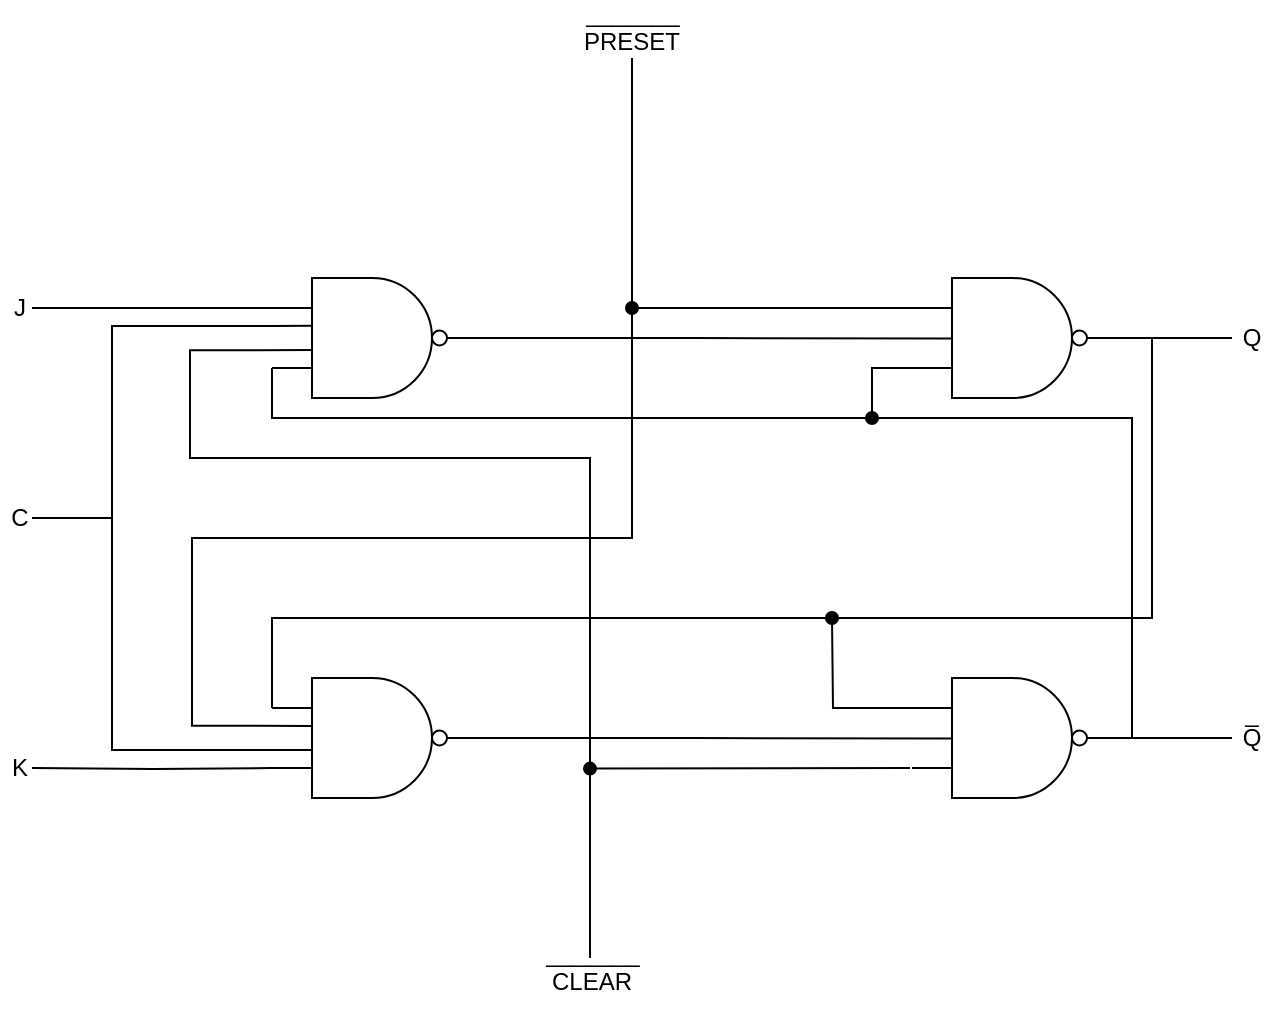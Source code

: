 <mxfile version="15.4.0" type="device"><diagram id="6WMOAbvekbtoZV9_WdKT" name="Page-1"><mxGraphModel dx="211" dy="188" grid="1" gridSize="10" guides="1" tooltips="1" connect="1" arrows="1" fold="1" page="1" pageScale="1" pageWidth="850" pageHeight="1100" math="0" shadow="0"><root><mxCell id="0"/><mxCell id="1" parent="0"/><mxCell id="8Tgpz9RyqFrNTpBlf7bY-1" value="" style="verticalLabelPosition=bottom;shadow=0;dashed=0;align=center;html=1;verticalAlign=top;shape=mxgraph.electrical.logic_gates.logic_gate;operation=and;negating=1;negSize=0.15;" vertex="1" parent="1"><mxGeometry x="160" y="140" width="100" height="60" as="geometry"/></mxCell><mxCell id="8Tgpz9RyqFrNTpBlf7bY-2" value="" style="verticalLabelPosition=bottom;shadow=0;dashed=0;align=center;html=1;verticalAlign=top;shape=mxgraph.electrical.logic_gates.logic_gate;operation=and;negating=1;negSize=0.15;" vertex="1" parent="1"><mxGeometry x="160" y="340" width="100" height="60" as="geometry"/></mxCell><mxCell id="8Tgpz9RyqFrNTpBlf7bY-28" style="edgeStyle=orthogonalEdgeStyle;rounded=0;orthogonalLoop=1;jettySize=auto;html=1;exitX=0;exitY=0.25;exitDx=0;exitDy=0;exitPerimeter=0;endArrow=oval;endFill=1;" edge="1" parent="1" source="8Tgpz9RyqFrNTpBlf7bY-3"><mxGeometry relative="1" as="geometry"><mxPoint x="440" y="310" as="targetPoint"/></mxGeometry></mxCell><mxCell id="8Tgpz9RyqFrNTpBlf7bY-31" style="edgeStyle=orthogonalEdgeStyle;rounded=0;orthogonalLoop=1;jettySize=auto;html=1;exitX=0;exitY=0.75;exitDx=0;exitDy=0;exitPerimeter=0;endArrow=oval;endFill=1;" edge="1" parent="1"><mxGeometry relative="1" as="geometry"><mxPoint x="319" y="385.286" as="targetPoint"/><mxPoint x="479" y="385" as="sourcePoint"/><Array as="points"><mxPoint x="319" y="385"/></Array></mxGeometry></mxCell><mxCell id="8Tgpz9RyqFrNTpBlf7bY-3" value="" style="verticalLabelPosition=bottom;shadow=0;dashed=0;align=center;html=1;verticalAlign=top;shape=mxgraph.electrical.logic_gates.logic_gate;operation=and;negating=1;negSize=0.15;" vertex="1" parent="1"><mxGeometry x="480" y="340" width="100" height="60" as="geometry"/></mxCell><mxCell id="8Tgpz9RyqFrNTpBlf7bY-29" style="edgeStyle=orthogonalEdgeStyle;rounded=0;orthogonalLoop=1;jettySize=auto;html=1;exitX=0;exitY=0.25;exitDx=0;exitDy=0;exitPerimeter=0;endArrow=oval;endFill=1;" edge="1" parent="1" source="8Tgpz9RyqFrNTpBlf7bY-4"><mxGeometry relative="1" as="geometry"><mxPoint x="340" y="155" as="targetPoint"/></mxGeometry></mxCell><mxCell id="8Tgpz9RyqFrNTpBlf7bY-39" style="edgeStyle=orthogonalEdgeStyle;rounded=0;orthogonalLoop=1;jettySize=auto;html=1;exitX=0;exitY=0.75;exitDx=0;exitDy=0;exitPerimeter=0;endArrow=oval;endFill=1;" edge="1" parent="1" source="8Tgpz9RyqFrNTpBlf7bY-4"><mxGeometry relative="1" as="geometry"><mxPoint x="460" y="210" as="targetPoint"/></mxGeometry></mxCell><mxCell id="8Tgpz9RyqFrNTpBlf7bY-4" value="" style="verticalLabelPosition=bottom;shadow=0;dashed=0;align=center;html=1;verticalAlign=top;shape=mxgraph.electrical.logic_gates.logic_gate;operation=and;negating=1;negSize=0.15;" vertex="1" parent="1"><mxGeometry x="480" y="140" width="100" height="60" as="geometry"/></mxCell><mxCell id="8Tgpz9RyqFrNTpBlf7bY-5" value="" style="endArrow=none;html=1;rounded=0;edgeStyle=orthogonalEdgeStyle;entryX=0.201;entryY=0.397;entryDx=0;entryDy=0;entryPerimeter=0;" edge="1" parent="1" target="8Tgpz9RyqFrNTpBlf7bY-1"><mxGeometry width="50" height="50" relative="1" as="geometry"><mxPoint x="40" y="260" as="sourcePoint"/><mxPoint x="90" y="160" as="targetPoint"/><Array as="points"><mxPoint x="80" y="260"/><mxPoint x="80" y="164"/><mxPoint x="160" y="164"/></Array></mxGeometry></mxCell><mxCell id="8Tgpz9RyqFrNTpBlf7bY-6" value="" style="endArrow=none;html=1;rounded=0;edgeStyle=orthogonalEdgeStyle;entryX=0.199;entryY=0.603;entryDx=0;entryDy=0;entryPerimeter=0;" edge="1" parent="1" target="8Tgpz9RyqFrNTpBlf7bY-2"><mxGeometry width="50" height="50" relative="1" as="geometry"><mxPoint x="80" y="260" as="sourcePoint"/><mxPoint x="180" y="380" as="targetPoint"/><Array as="points"><mxPoint x="80" y="376"/><mxPoint x="180" y="376"/></Array></mxGeometry></mxCell><mxCell id="8Tgpz9RyqFrNTpBlf7bY-7" value="C" style="text;html=1;strokeColor=none;fillColor=none;align=center;verticalAlign=middle;whiteSpace=wrap;rounded=0;" vertex="1" parent="1"><mxGeometry x="24" y="245" width="20" height="30" as="geometry"/></mxCell><mxCell id="8Tgpz9RyqFrNTpBlf7bY-8" value="" style="endArrow=none;html=1;rounded=0;edgeStyle=orthogonalEdgeStyle;entryX=0;entryY=0.25;entryDx=0;entryDy=0;entryPerimeter=0;" edge="1" parent="1" target="8Tgpz9RyqFrNTpBlf7bY-1"><mxGeometry width="50" height="50" relative="1" as="geometry"><mxPoint x="40" y="155" as="sourcePoint"/><mxPoint x="100" y="100" as="targetPoint"/><Array as="points"><mxPoint x="50" y="155"/></Array></mxGeometry></mxCell><mxCell id="8Tgpz9RyqFrNTpBlf7bY-9" value="J" style="text;html=1;strokeColor=none;fillColor=none;align=center;verticalAlign=middle;whiteSpace=wrap;rounded=0;" vertex="1" parent="1"><mxGeometry x="24" y="145" width="20" height="20" as="geometry"/></mxCell><mxCell id="8Tgpz9RyqFrNTpBlf7bY-10" value="" style="endArrow=none;html=1;rounded=0;edgeStyle=orthogonalEdgeStyle;entryX=0;entryY=0.75;entryDx=0;entryDy=0;entryPerimeter=0;" edge="1" parent="1" target="8Tgpz9RyqFrNTpBlf7bY-2"><mxGeometry width="50" height="50" relative="1" as="geometry"><mxPoint x="40" y="385" as="sourcePoint"/><mxPoint x="120" y="410" as="targetPoint"/></mxGeometry></mxCell><mxCell id="8Tgpz9RyqFrNTpBlf7bY-11" value="K" style="text;html=1;strokeColor=none;fillColor=none;align=center;verticalAlign=middle;whiteSpace=wrap;rounded=0;" vertex="1" parent="1"><mxGeometry x="26" y="370" width="16" height="30" as="geometry"/></mxCell><mxCell id="8Tgpz9RyqFrNTpBlf7bY-12" value="" style="endArrow=none;html=1;rounded=0;edgeStyle=orthogonalEdgeStyle;entryX=0.198;entryY=0.504;entryDx=0;entryDy=0;entryPerimeter=0;exitX=1;exitY=0.5;exitDx=0;exitDy=0;exitPerimeter=0;" edge="1" parent="1" source="8Tgpz9RyqFrNTpBlf7bY-1" target="8Tgpz9RyqFrNTpBlf7bY-4"><mxGeometry width="50" height="50" relative="1" as="geometry"><mxPoint x="340" y="230" as="sourcePoint"/><mxPoint x="390" y="180" as="targetPoint"/></mxGeometry></mxCell><mxCell id="8Tgpz9RyqFrNTpBlf7bY-13" value="" style="endArrow=none;html=1;rounded=0;edgeStyle=orthogonalEdgeStyle;exitX=1;exitY=0.5;exitDx=0;exitDy=0;exitPerimeter=0;entryX=0.204;entryY=0.504;entryDx=0;entryDy=0;entryPerimeter=0;" edge="1" parent="1" source="8Tgpz9RyqFrNTpBlf7bY-2" target="8Tgpz9RyqFrNTpBlf7bY-3"><mxGeometry width="50" height="50" relative="1" as="geometry"><mxPoint x="400" y="430" as="sourcePoint"/><mxPoint x="450" y="380" as="targetPoint"/></mxGeometry></mxCell><mxCell id="8Tgpz9RyqFrNTpBlf7bY-14" value="" style="endArrow=none;html=1;rounded=0;edgeStyle=orthogonalEdgeStyle;entryX=0.208;entryY=0.601;entryDx=0;entryDy=0;entryPerimeter=0;" edge="1" parent="1"><mxGeometry width="50" height="50" relative="1" as="geometry"><mxPoint x="319" y="480" as="sourcePoint"/><mxPoint x="179.8" y="176.06" as="targetPoint"/><Array as="points"><mxPoint x="319" y="230"/><mxPoint x="119" y="230"/><mxPoint x="119" y="176"/></Array></mxGeometry></mxCell><mxCell id="8Tgpz9RyqFrNTpBlf7bY-15" value="CLEAR" style="text;html=1;strokeColor=none;fillColor=none;align=center;verticalAlign=middle;whiteSpace=wrap;rounded=0;" vertex="1" parent="1"><mxGeometry x="290" y="477" width="60" height="30" as="geometry"/></mxCell><mxCell id="8Tgpz9RyqFrNTpBlf7bY-16" value="" style="endArrow=none;html=1;rounded=0;edgeStyle=orthogonalEdgeStyle;exitX=0.197;exitY=0.399;exitDx=0;exitDy=0;exitPerimeter=0;" edge="1" parent="1" source="8Tgpz9RyqFrNTpBlf7bY-2"><mxGeometry width="50" height="50" relative="1" as="geometry"><mxPoint x="330" y="80" as="sourcePoint"/><mxPoint x="340" y="30" as="targetPoint"/><Array as="points"><mxPoint x="120" y="364"/><mxPoint x="120" y="270"/><mxPoint x="340" y="270"/><mxPoint x="340" y="30"/></Array></mxGeometry></mxCell><mxCell id="8Tgpz9RyqFrNTpBlf7bY-17" value="PRESET" style="text;html=1;strokeColor=none;fillColor=none;align=center;verticalAlign=middle;whiteSpace=wrap;rounded=0;" vertex="1" parent="1"><mxGeometry x="310" y="7" width="60" height="30" as="geometry"/></mxCell><mxCell id="8Tgpz9RyqFrNTpBlf7bY-25" value="" style="endArrow=none;html=1;rounded=0;edgeStyle=orthogonalEdgeStyle;exitX=1;exitY=0.5;exitDx=0;exitDy=0;exitPerimeter=0;" edge="1" parent="1" source="8Tgpz9RyqFrNTpBlf7bY-4"><mxGeometry width="50" height="50" relative="1" as="geometry"><mxPoint x="590" y="180" as="sourcePoint"/><mxPoint x="640" y="170" as="targetPoint"/></mxGeometry></mxCell><mxCell id="8Tgpz9RyqFrNTpBlf7bY-26" value="Q" style="text;html=1;strokeColor=none;fillColor=none;align=center;verticalAlign=middle;whiteSpace=wrap;rounded=0;" vertex="1" parent="1"><mxGeometry x="640" y="155" width="20" height="30" as="geometry"/></mxCell><mxCell id="8Tgpz9RyqFrNTpBlf7bY-27" value="" style="endArrow=none;html=1;rounded=0;edgeStyle=orthogonalEdgeStyle;exitX=0;exitY=0.25;exitDx=0;exitDy=0;exitPerimeter=0;" edge="1" parent="1" source="8Tgpz9RyqFrNTpBlf7bY-2"><mxGeometry width="50" height="50" relative="1" as="geometry"><mxPoint x="160" y="310" as="sourcePoint"/><mxPoint x="600" y="170" as="targetPoint"/><Array as="points"><mxPoint x="160" y="310"/><mxPoint x="600" y="310"/></Array></mxGeometry></mxCell><mxCell id="8Tgpz9RyqFrNTpBlf7bY-32" value="" style="endArrow=none;html=1;rounded=0;edgeStyle=orthogonalEdgeStyle;exitX=1;exitY=0.5;exitDx=0;exitDy=0;exitPerimeter=0;" edge="1" parent="1" source="8Tgpz9RyqFrNTpBlf7bY-3"><mxGeometry width="50" height="50" relative="1" as="geometry"><mxPoint x="630" y="380" as="sourcePoint"/><mxPoint x="640" y="370" as="targetPoint"/></mxGeometry></mxCell><mxCell id="8Tgpz9RyqFrNTpBlf7bY-33" value="Q" style="text;html=1;strokeColor=none;fillColor=none;align=center;verticalAlign=middle;whiteSpace=wrap;rounded=0;" vertex="1" parent="1"><mxGeometry x="640" y="355" width="20" height="30" as="geometry"/></mxCell><mxCell id="8Tgpz9RyqFrNTpBlf7bY-34" value="_" style="text;html=1;strokeColor=none;fillColor=none;align=center;verticalAlign=middle;whiteSpace=wrap;rounded=0;" vertex="1" parent="1"><mxGeometry x="645" y="353" width="10" height="10" as="geometry"/></mxCell><mxCell id="8Tgpz9RyqFrNTpBlf7bY-35" value="_______" style="text;html=1;strokeColor=none;fillColor=none;align=center;verticalAlign=middle;whiteSpace=wrap;rounded=0;" vertex="1" parent="1"><mxGeometry x="287.5" y="473" width="65" height="10" as="geometry"/></mxCell><mxCell id="8Tgpz9RyqFrNTpBlf7bY-37" value="_______" style="text;html=1;strokeColor=none;fillColor=none;align=center;verticalAlign=middle;whiteSpace=wrap;rounded=0;" vertex="1" parent="1"><mxGeometry x="307.5" y="3" width="65" height="10" as="geometry"/></mxCell><mxCell id="8Tgpz9RyqFrNTpBlf7bY-38" value="" style="endArrow=none;html=1;rounded=0;edgeStyle=orthogonalEdgeStyle;entryX=0;entryY=0.75;entryDx=0;entryDy=0;entryPerimeter=0;" edge="1" parent="1" target="8Tgpz9RyqFrNTpBlf7bY-1"><mxGeometry width="50" height="50" relative="1" as="geometry"><mxPoint x="590" y="370" as="sourcePoint"/><mxPoint x="520" y="240" as="targetPoint"/><Array as="points"><mxPoint x="590" y="210"/><mxPoint x="160" y="210"/></Array></mxGeometry></mxCell></root></mxGraphModel></diagram></mxfile>